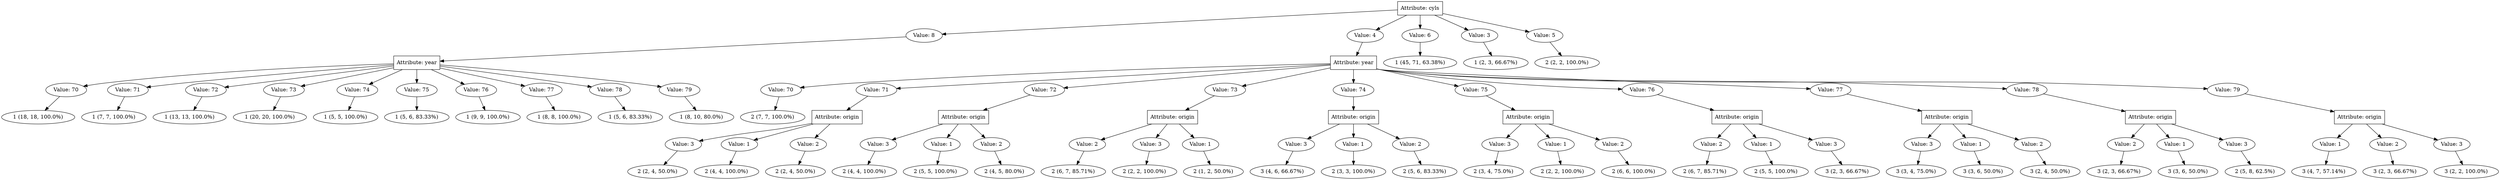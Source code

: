 digraph {
	graph [rankdir=TB]
	4488096656 [label="Attribute: cyls" fillcolor=white shape=rectangle style=filled]
	"\"4488096656_8\"" [label="Value: 8" fillcolor=white shape=oval style=filled]
	4488096656 -> "\"4488096656_8\""
	"\"4488096656_8\"" -> 4488095248
	4488095248 [label="Attribute: year" fillcolor=white shape=rectangle style=filled]
	"\"4488095248_70\"" [label="Value: 70" fillcolor=white shape=oval style=filled]
	4488095248 -> "\"4488095248_70\""
	"\"4488095248_70\"" -> 4488100624
	4488100624 [label="1 (18, 18, 100.0%)" fillcolor=white shape=oval style=filled]
	"\"4488095248_71\"" [label="Value: 71" fillcolor=white shape=oval style=filled]
	4488095248 -> "\"4488095248_71\""
	"\"4488095248_71\"" -> 4488092048
	4488092048 [label="1 (7, 7, 100.0%)" fillcolor=white shape=oval style=filled]
	"\"4488095248_72\"" [label="Value: 72" fillcolor=white shape=oval style=filled]
	4488095248 -> "\"4488095248_72\""
	"\"4488095248_72\"" -> 4488093648
	4488093648 [label="1 (13, 13, 100.0%)" fillcolor=white shape=oval style=filled]
	"\"4488095248_73\"" [label="Value: 73" fillcolor=white shape=oval style=filled]
	4488095248 -> "\"4488095248_73\""
	"\"4488095248_73\"" -> 4488090832
	4488090832 [label="1 (20, 20, 100.0%)" fillcolor=white shape=oval style=filled]
	"\"4488095248_74\"" [label="Value: 74" fillcolor=white shape=oval style=filled]
	4488095248 -> "\"4488095248_74\""
	"\"4488095248_74\"" -> 4488099280
	4488099280 [label="1 (5, 5, 100.0%)" fillcolor=white shape=oval style=filled]
	"\"4488095248_75\"" [label="Value: 75" fillcolor=white shape=oval style=filled]
	4488095248 -> "\"4488095248_75\""
	"\"4488095248_75\"" -> 4488094544
	4488094544 [label="1 (5, 6, 83.33%)" fillcolor=white shape=oval style=filled]
	"\"4488095248_76\"" [label="Value: 76" fillcolor=white shape=oval style=filled]
	4488095248 -> "\"4488095248_76\""
	"\"4488095248_76\"" -> 4488100240
	4488100240 [label="1 (9, 9, 100.0%)" fillcolor=white shape=oval style=filled]
	"\"4488095248_77\"" [label="Value: 77" fillcolor=white shape=oval style=filled]
	4488095248 -> "\"4488095248_77\""
	"\"4488095248_77\"" -> 4488099536
	4488099536 [label="1 (8, 8, 100.0%)" fillcolor=white shape=oval style=filled]
	"\"4488095248_78\"" [label="Value: 78" fillcolor=white shape=oval style=filled]
	4488095248 -> "\"4488095248_78\""
	"\"4488095248_78\"" -> 4488094352
	4488094352 [label="1 (5, 6, 83.33%)" fillcolor=white shape=oval style=filled]
	"\"4488095248_79\"" [label="Value: 79" fillcolor=white shape=oval style=filled]
	4488095248 -> "\"4488095248_79\""
	"\"4488095248_79\"" -> 4488090320
	4488090320 [label="1 (8, 10, 80.0%)" fillcolor=white shape=oval style=filled]
	"\"4488096656_4\"" [label="Value: 4" fillcolor=white shape=oval style=filled]
	4488096656 -> "\"4488096656_4\""
	"\"4488096656_4\"" -> 4488100816
	4488100816 [label="Attribute: year" fillcolor=white shape=rectangle style=filled]
	"\"4488100816_70\"" [label="Value: 70" fillcolor=white shape=oval style=filled]
	4488100816 -> "\"4488100816_70\""
	"\"4488100816_70\"" -> 4488239888
	4488239888 [label="2 (7, 7, 100.0%)" fillcolor=white shape=oval style=filled]
	"\"4488100816_71\"" [label="Value: 71" fillcolor=white shape=oval style=filled]
	4488100816 -> "\"4488100816_71\""
	"\"4488100816_71\"" -> 4488094416
	4488094416 [label="Attribute: origin" fillcolor=white shape=rectangle style=filled]
	"\"4488094416_3\"" [label="Value: 3" fillcolor=white shape=oval style=filled]
	4488094416 -> "\"4488094416_3\""
	"\"4488094416_3\"" -> 4488235472
	4488235472 [label="2 (2, 4, 50.0%)" fillcolor=white shape=oval style=filled]
	"\"4488094416_1\"" [label="Value: 1" fillcolor=white shape=oval style=filled]
	4488094416 -> "\"4488094416_1\""
	"\"4488094416_1\"" -> 4488099856
	4488099856 [label="2 (4, 4, 100.0%)" fillcolor=white shape=oval style=filled]
	"\"4488094416_2\"" [label="Value: 2" fillcolor=white shape=oval style=filled]
	4488094416 -> "\"4488094416_2\""
	"\"4488094416_2\"" -> 4488099984
	4488099984 [label="2 (2, 4, 50.0%)" fillcolor=white shape=oval style=filled]
	"\"4488100816_72\"" [label="Value: 72" fillcolor=white shape=oval style=filled]
	4488100816 -> "\"4488100816_72\""
	"\"4488100816_72\"" -> 4488100112
	4488100112 [label="Attribute: origin" fillcolor=white shape=rectangle style=filled]
	"\"4488100112_3\"" [label="Value: 3" fillcolor=white shape=oval style=filled]
	4488100112 -> "\"4488100112_3\""
	"\"4488100112_3\"" -> 4488236240
	4488236240 [label="2 (4, 4, 100.0%)" fillcolor=white shape=oval style=filled]
	"\"4488100112_1\"" [label="Value: 1" fillcolor=white shape=oval style=filled]
	4488100112 -> "\"4488100112_1\""
	"\"4488100112_1\"" -> 4488094480
	4488094480 [label="2 (5, 5, 100.0%)" fillcolor=white shape=oval style=filled]
	"\"4488100112_2\"" [label="Value: 2" fillcolor=white shape=oval style=filled]
	4488100112 -> "\"4488100112_2\""
	"\"4488100112_2\"" -> 4488238352
	4488238352 [label="2 (4, 5, 80.0%)" fillcolor=white shape=oval style=filled]
	"\"4488100816_73\"" [label="Value: 73" fillcolor=white shape=oval style=filled]
	4488100816 -> "\"4488100816_73\""
	"\"4488100816_73\"" -> 4488239120
	4488239120 [label="Attribute: origin" fillcolor=white shape=rectangle style=filled]
	"\"4488239120_2\"" [label="Value: 2" fillcolor=white shape=oval style=filled]
	4488239120 -> "\"4488239120_2\""
	"\"4488239120_2\"" -> 4488236368
	4488236368 [label="2 (6, 7, 85.71%)" fillcolor=white shape=oval style=filled]
	"\"4488239120_3\"" [label="Value: 3" fillcolor=white shape=oval style=filled]
	4488239120 -> "\"4488239120_3\""
	"\"4488239120_3\"" -> 4488235536
	4488235536 [label="2 (2, 2, 100.0%)" fillcolor=white shape=oval style=filled]
	"\"4488239120_1\"" [label="Value: 1" fillcolor=white shape=oval style=filled]
	4488239120 -> "\"4488239120_1\""
	"\"4488239120_1\"" -> 4488235600
	4488235600 [label="2 (1, 2, 50.0%)" fillcolor=white shape=oval style=filled]
	"\"4488100816_74\"" [label="Value: 74" fillcolor=white shape=oval style=filled]
	4488100816 -> "\"4488100816_74\""
	"\"4488100816_74\"" -> 4488236304
	4488236304 [label="Attribute: origin" fillcolor=white shape=rectangle style=filled]
	"\"4488236304_3\"" [label="Value: 3" fillcolor=white shape=oval style=filled]
	4488236304 -> "\"4488236304_3\""
	"\"4488236304_3\"" -> 4488242896
	4488242896 [label="3 (4, 6, 66.67%)" fillcolor=white shape=oval style=filled]
	"\"4488236304_1\"" [label="Value: 1" fillcolor=white shape=oval style=filled]
	4488236304 -> "\"4488236304_1\""
	"\"4488236304_1\"" -> 4488238800
	4488238800 [label="2 (3, 3, 100.0%)" fillcolor=white shape=oval style=filled]
	"\"4488236304_2\"" [label="Value: 2" fillcolor=white shape=oval style=filled]
	4488236304 -> "\"4488236304_2\""
	"\"4488236304_2\"" -> 4488242640
	4488242640 [label="2 (5, 6, 83.33%)" fillcolor=white shape=oval style=filled]
	"\"4488100816_75\"" [label="Value: 75" fillcolor=white shape=oval style=filled]
	4488100816 -> "\"4488100816_75\""
	"\"4488100816_75\"" -> 4488242512
	4488242512 [label="Attribute: origin" fillcolor=white shape=rectangle style=filled]
	"\"4488242512_3\"" [label="Value: 3" fillcolor=white shape=oval style=filled]
	4488242512 -> "\"4488242512_3\""
	"\"4488242512_3\"" -> 4488243408
	4488243408 [label="2 (3, 4, 75.0%)" fillcolor=white shape=oval style=filled]
	"\"4488242512_1\"" [label="Value: 1" fillcolor=white shape=oval style=filled]
	4488242512 -> "\"4488242512_1\""
	"\"4488242512_1\"" -> 4488242384
	4488242384 [label="2 (2, 2, 100.0%)" fillcolor=white shape=oval style=filled]
	"\"4488242512_2\"" [label="Value: 2" fillcolor=white shape=oval style=filled]
	4488242512 -> "\"4488242512_2\""
	"\"4488242512_2\"" -> 4488242704
	4488242704 [label="2 (6, 6, 100.0%)" fillcolor=white shape=oval style=filled]
	"\"4488100816_76\"" [label="Value: 76" fillcolor=white shape=oval style=filled]
	4488100816 -> "\"4488100816_76\""
	"\"4488100816_76\"" -> 4488242768
	4488242768 [label="Attribute: origin" fillcolor=white shape=rectangle style=filled]
	"\"4488242768_2\"" [label="Value: 2" fillcolor=white shape=oval style=filled]
	4488242768 -> "\"4488242768_2\""
	"\"4488242768_2\"" -> 4488243536
	4488243536 [label="2 (6, 7, 85.71%)" fillcolor=white shape=oval style=filled]
	"\"4488242768_1\"" [label="Value: 1" fillcolor=white shape=oval style=filled]
	4488242768 -> "\"4488242768_1\""
	"\"4488242768_1\"" -> 4488242960
	4488242960 [label="2 (5, 5, 100.0%)" fillcolor=white shape=oval style=filled]
	"\"4488242768_3\"" [label="Value: 3" fillcolor=white shape=oval style=filled]
	4488242768 -> "\"4488242768_3\""
	"\"4488242768_3\"" -> 4488243024
	4488243024 [label="3 (2, 3, 66.67%)" fillcolor=white shape=oval style=filled]
	"\"4488100816_77\"" [label="Value: 77" fillcolor=white shape=oval style=filled]
	4488100816 -> "\"4488100816_77\""
	"\"4488100816_77\"" -> 4488243472
	4488243472 [label="Attribute: origin" fillcolor=white shape=rectangle style=filled]
	"\"4488243472_3\"" [label="Value: 3" fillcolor=white shape=oval style=filled]
	4488243472 -> "\"4488243472_3\""
	"\"4488243472_3\"" -> 4488245008
	4488245008 [label="3 (3, 4, 75.0%)" fillcolor=white shape=oval style=filled]
	"\"4488243472_1\"" [label="Value: 1" fillcolor=white shape=oval style=filled]
	4488243472 -> "\"4488243472_1\""
	"\"4488243472_1\"" -> 4488242448
	4488242448 [label="3 (3, 6, 50.0%)" fillcolor=white shape=oval style=filled]
	"\"4488243472_2\"" [label="Value: 2" fillcolor=white shape=oval style=filled]
	4488243472 -> "\"4488243472_2\""
	"\"4488243472_2\"" -> 4488244752
	4488244752 [label="3 (2, 4, 50.0%)" fillcolor=white shape=oval style=filled]
	"\"4488100816_78\"" [label="Value: 78" fillcolor=white shape=oval style=filled]
	4488100816 -> "\"4488100816_78\""
	"\"4488100816_78\"" -> 4488245968
	4488245968 [label="Attribute: origin" fillcolor=white shape=rectangle style=filled]
	"\"4488245968_2\"" [label="Value: 2" fillcolor=white shape=oval style=filled]
	4488245968 -> "\"4488245968_2\""
	"\"4488245968_2\"" -> 4488246096
	4488246096 [label="3 (2, 3, 66.67%)" fillcolor=white shape=oval style=filled]
	"\"4488245968_1\"" [label="Value: 1" fillcolor=white shape=oval style=filled]
	4488245968 -> "\"4488245968_1\""
	"\"4488245968_1\"" -> 4488244944
	4488244944 [label="3 (3, 6, 50.0%)" fillcolor=white shape=oval style=filled]
	"\"4488245968_3\"" [label="Value: 3" fillcolor=white shape=oval style=filled]
	4488245968 -> "\"4488245968_3\""
	"\"4488245968_3\"" -> 4488245072
	4488245072 [label="2 (5, 8, 62.5%)" fillcolor=white shape=oval style=filled]
	"\"4488100816_79\"" [label="Value: 79" fillcolor=white shape=oval style=filled]
	4488100816 -> "\"4488100816_79\""
	"\"4488100816_79\"" -> 4488246032
	4488246032 [label="Attribute: origin" fillcolor=white shape=rectangle style=filled]
	"\"4488246032_1\"" [label="Value: 1" fillcolor=white shape=oval style=filled]
	4488246032 -> "\"4488246032_1\""
	"\"4488246032_1\"" -> 4488239952
	4488239952 [label="3 (4, 7, 57.14%)" fillcolor=white shape=oval style=filled]
	"\"4488246032_2\"" [label="Value: 2" fillcolor=white shape=oval style=filled]
	4488246032 -> "\"4488246032_2\""
	"\"4488246032_2\"" -> 4488244688
	4488244688 [label="3 (2, 3, 66.67%)" fillcolor=white shape=oval style=filled]
	"\"4488246032_3\"" [label="Value: 3" fillcolor=white shape=oval style=filled]
	4488246032 -> "\"4488246032_3\""
	"\"4488246032_3\"" -> 4488246224
	4488246224 [label="3 (2, 2, 100.0%)" fillcolor=white shape=oval style=filled]
	"\"4488096656_6\"" [label="Value: 6" fillcolor=white shape=oval style=filled]
	4488096656 -> "\"4488096656_6\""
	"\"4488096656_6\"" -> 4488234064
	4488234064 [label="1 (45, 71, 63.38%)" fillcolor=white shape=oval style=filled]
	"\"4488096656_3\"" [label="Value: 3" fillcolor=white shape=oval style=filled]
	4488096656 -> "\"4488096656_3\""
	"\"4488096656_3\"" -> 4488090192
	4488090192 [label="1 (2, 3, 66.67%)" fillcolor=white shape=oval style=filled]
	"\"4488096656_5\"" [label="Value: 5" fillcolor=white shape=oval style=filled]
	4488096656 -> "\"4488096656_5\""
	"\"4488096656_5\"" -> 4488233680
	4488233680 [label="2 (2, 2, 100.0%)" fillcolor=white shape=oval style=filled]
}
